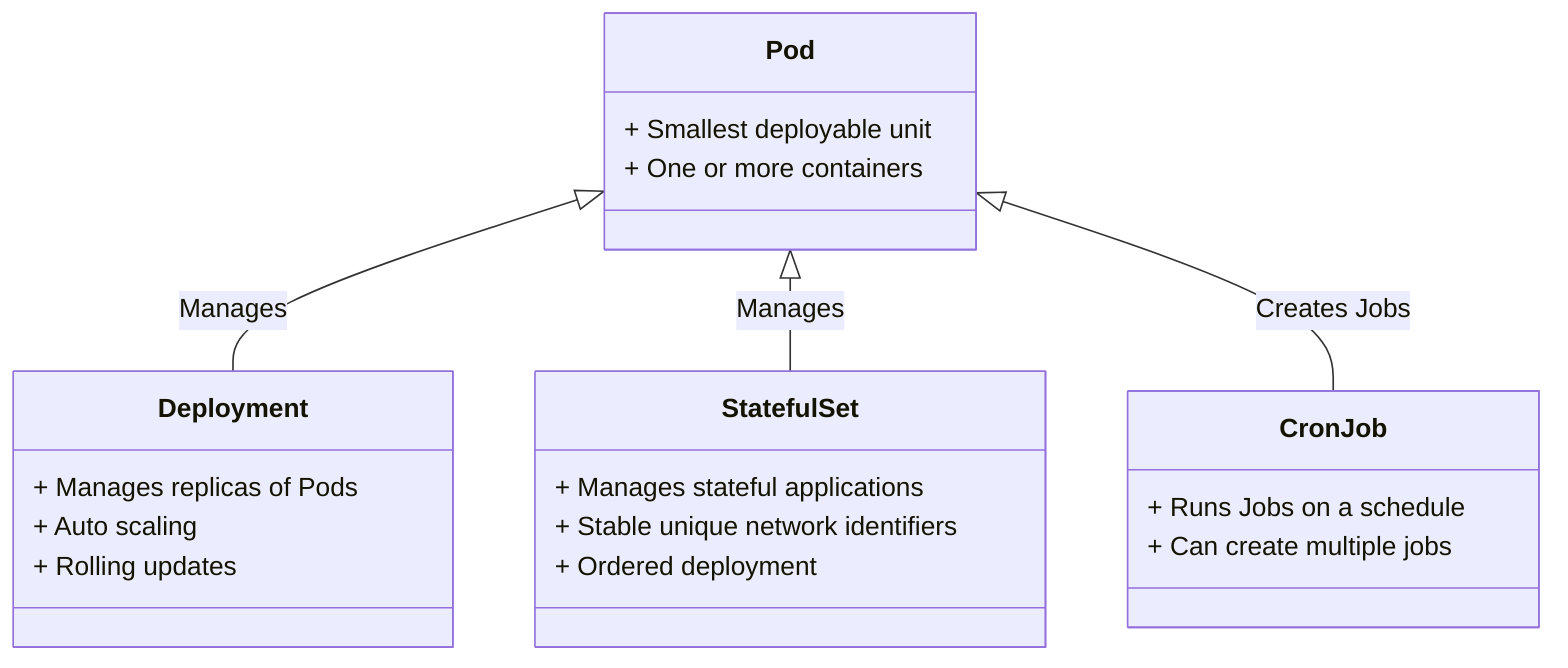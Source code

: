classDiagram
    class Pod {
        + Smallest deployable unit
        + One or more containers
    }
    class Deployment {
        + Manages replicas of Pods
        + Auto scaling
        + Rolling updates
    }
    class StatefulSet {
        + Manages stateful applications
        + Stable unique network identifiers
        + Ordered deployment
    }
    class CronJob {
        + Runs Jobs on a schedule
        + Can create multiple jobs
    }
    Pod <|-- Deployment : Manages
    Pod <|-- StatefulSet : Manages
    Pod <|-- CronJob : Creates Jobs